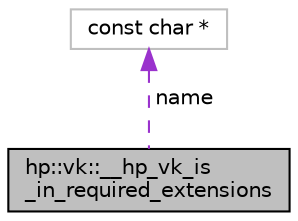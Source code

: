 digraph "hp::vk::__hp_vk_is_in_required_extensions"
{
 // INTERACTIVE_SVG=YES
 // LATEX_PDF_SIZE
  edge [fontname="Helvetica",fontsize="10",labelfontname="Helvetica",labelfontsize="10"];
  node [fontname="Helvetica",fontsize="10",shape=record];
  Node1 [label="hp::vk::__hp_vk_is\l_in_required_extensions",height=0.2,width=0.4,color="black", fillcolor="grey75", style="filled", fontcolor="black",tooltip=" "];
  Node2 -> Node1 [dir="back",color="darkorchid3",fontsize="10",style="dashed",label=" name" ,fontname="Helvetica"];
  Node2 [label="const char *",height=0.2,width=0.4,color="grey75", fillcolor="white", style="filled",tooltip=" "];
}
